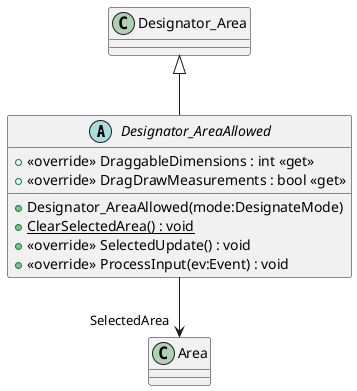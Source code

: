 @startuml
abstract class Designator_AreaAllowed {
    + <<override>> DraggableDimensions : int <<get>>
    + <<override>> DragDrawMeasurements : bool <<get>>
    + Designator_AreaAllowed(mode:DesignateMode)
    + {static} ClearSelectedArea() : void
    + <<override>> SelectedUpdate() : void
    + <<override>> ProcessInput(ev:Event) : void
}
Designator_Area <|-- Designator_AreaAllowed
Designator_AreaAllowed --> "SelectedArea" Area
@enduml
